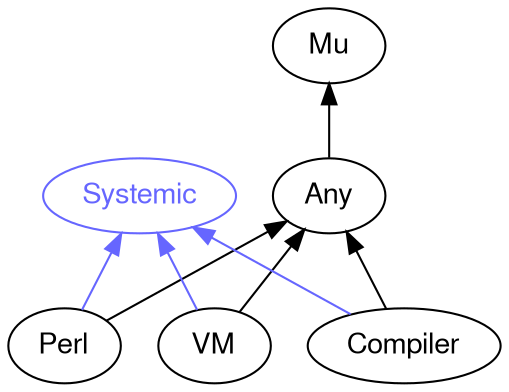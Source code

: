 digraph "perl6-type-graph" {
    rankdir=BT;
    splines=polyline;
    overlap=false; 
    // Types
    "Systemic" [color="#6666FF", fontcolor="#6666FF", href="/type/Systemic", fontname="FreeSans"];
    "Mu" [color="#000000", fontcolor="#000000", href="/type/Mu", fontname="FreeSans"];
    "Any" [color="#000000", fontcolor="#000000", href="/type/Any", fontname="FreeSans"];
    "Perl" [color="#000000", fontcolor="#000000", href="/type/Perl", fontname="FreeSans"];
    "VM" [color="#000000", fontcolor="#000000", href="/type/VM", fontname="FreeSans"];
    "Compiler" [color="#000000", fontcolor="#000000", href="/type/Compiler", fontname="FreeSans"];

    // Superclasses
    "Any" -> "Mu" [color="#000000"];
    "Perl" -> "Any" [color="#000000"];
    "VM" -> "Any" [color="#000000"];
    "Compiler" -> "Any" [color="#000000"];

    // Roles
    "Perl" -> "Systemic" [color="#6666FF"];
    "VM" -> "Systemic" [color="#6666FF"];
    "Compiler" -> "Systemic" [color="#6666FF"];
}
